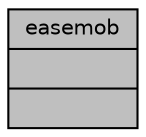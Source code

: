 digraph "easemob"
{
  edge [fontname="Helvetica",fontsize="10",labelfontname="Helvetica",labelfontsize="10"];
  node [fontname="Helvetica",fontsize="10",shape=record];
  Node1 [label="{easemob\n||}",height=0.2,width=0.4,color="black", fillcolor="grey75", style="filled" fontcolor="black"];
}
